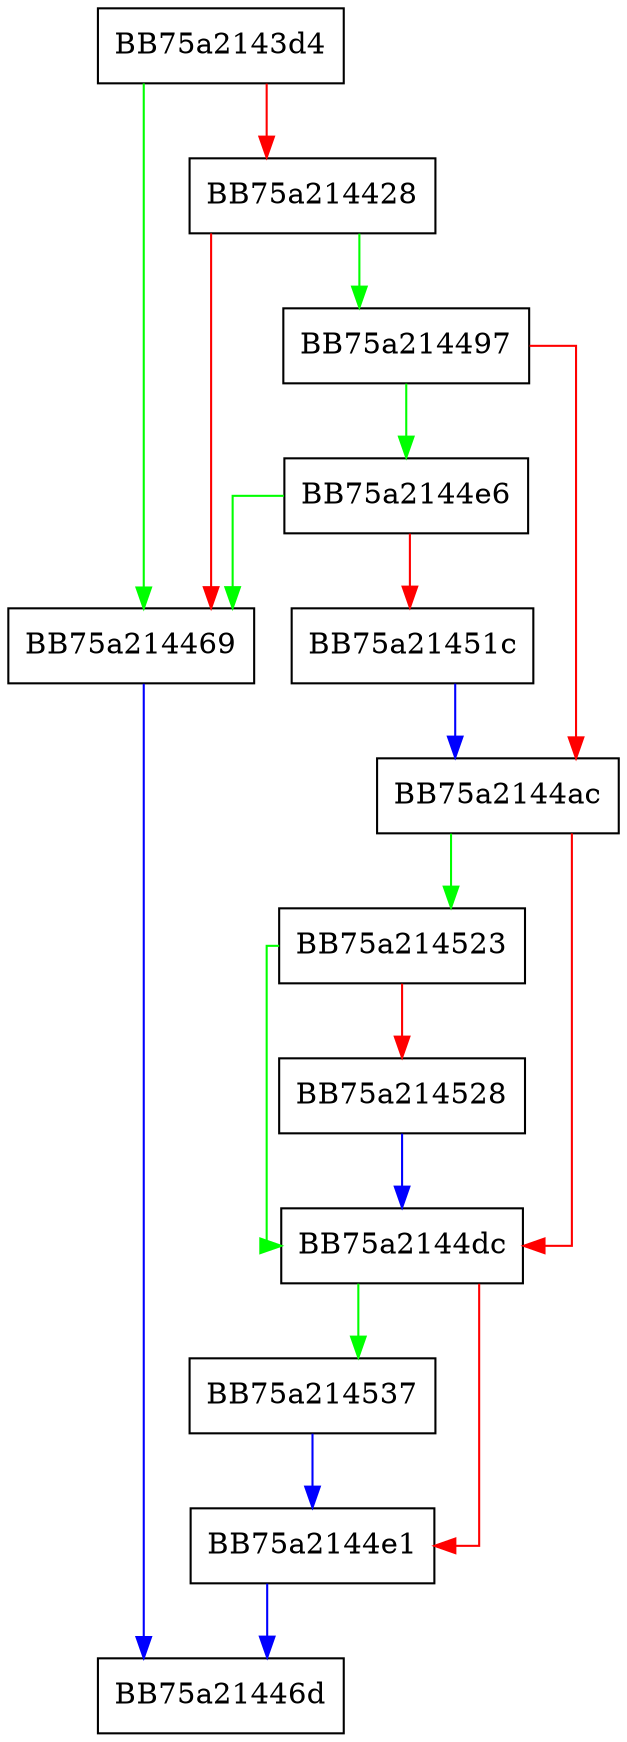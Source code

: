 digraph BMSearch {
  node [shape="box"];
  graph [splines=ortho];
  BB75a2143d4 -> BB75a214469 [color="green"];
  BB75a2143d4 -> BB75a214428 [color="red"];
  BB75a214428 -> BB75a214497 [color="green"];
  BB75a214428 -> BB75a214469 [color="red"];
  BB75a214469 -> BB75a21446d [color="blue"];
  BB75a214497 -> BB75a2144e6 [color="green"];
  BB75a214497 -> BB75a2144ac [color="red"];
  BB75a2144ac -> BB75a214523 [color="green"];
  BB75a2144ac -> BB75a2144dc [color="red"];
  BB75a2144dc -> BB75a214537 [color="green"];
  BB75a2144dc -> BB75a2144e1 [color="red"];
  BB75a2144e1 -> BB75a21446d [color="blue"];
  BB75a2144e6 -> BB75a214469 [color="green"];
  BB75a2144e6 -> BB75a21451c [color="red"];
  BB75a21451c -> BB75a2144ac [color="blue"];
  BB75a214523 -> BB75a2144dc [color="green"];
  BB75a214523 -> BB75a214528 [color="red"];
  BB75a214528 -> BB75a2144dc [color="blue"];
  BB75a214537 -> BB75a2144e1 [color="blue"];
}